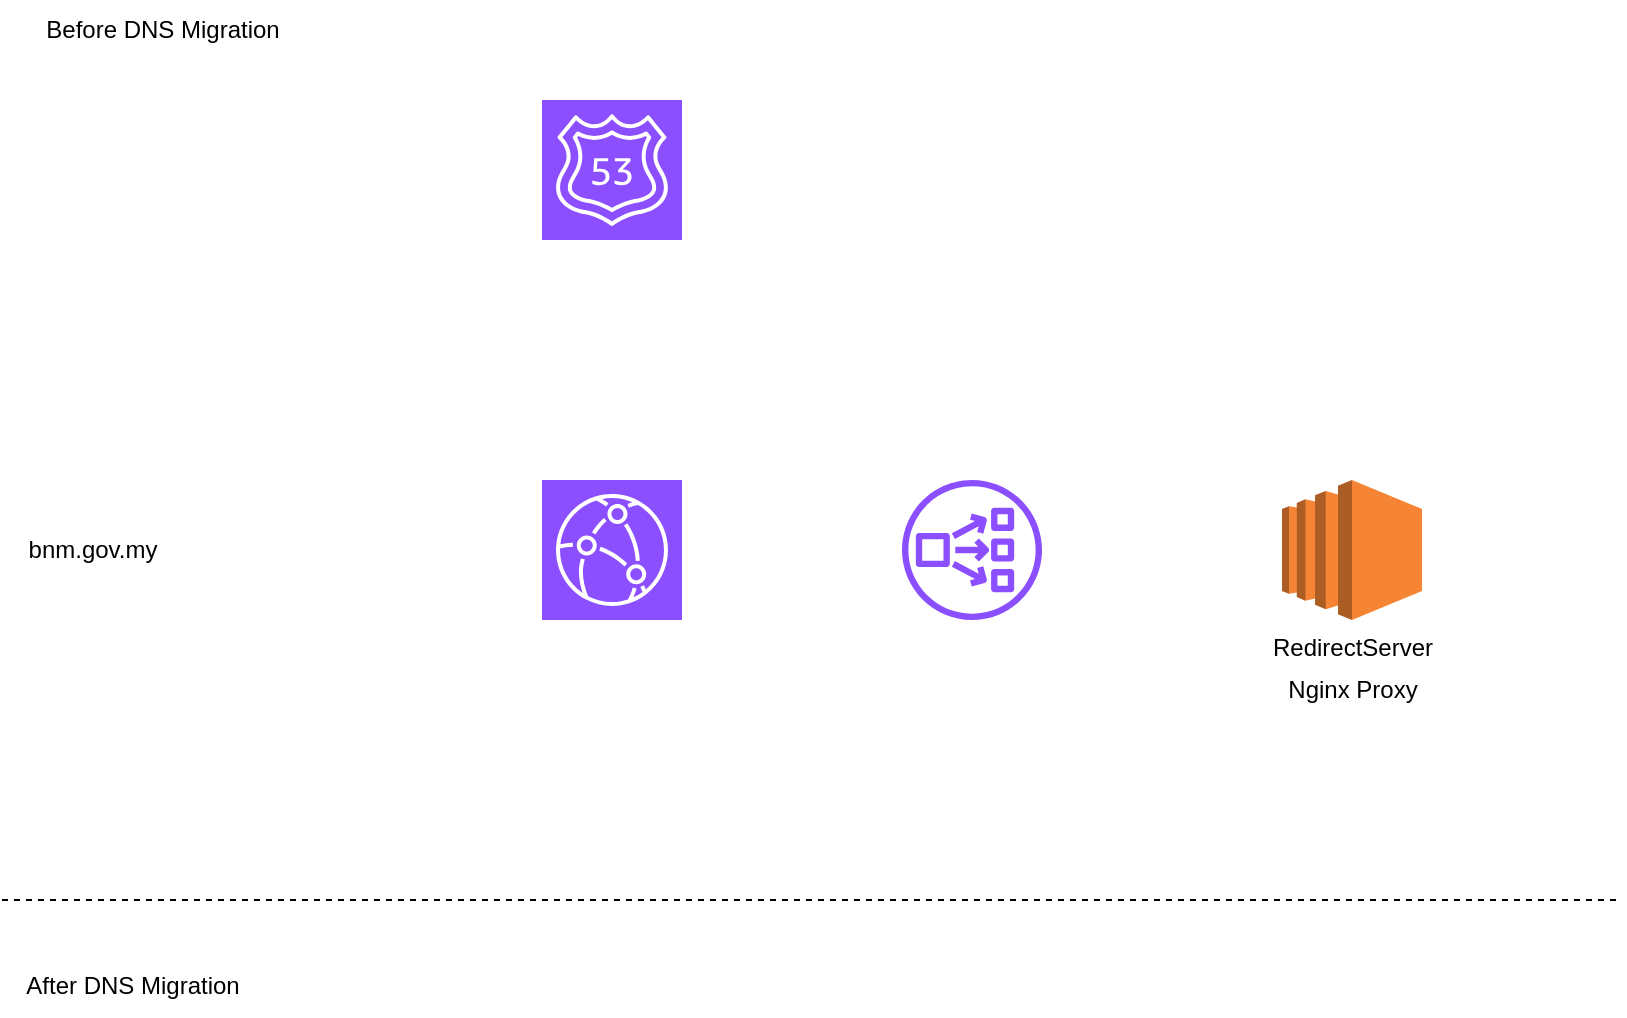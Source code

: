 <mxfile version="23.0.1" type="github">
  <diagram name="Page-1" id="ppK3alstRV6KvGSKeJhM">
    <mxGraphModel dx="937" dy="555" grid="1" gridSize="10" guides="1" tooltips="1" connect="1" arrows="1" fold="1" page="1" pageScale="1" pageWidth="850" pageHeight="1100" math="0" shadow="0">
      <root>
        <mxCell id="0" />
        <mxCell id="1" parent="0" />
        <mxCell id="ILwYfBpQFJzuQ8SAWg9x-1" value="Before DNS Migration" style="text;html=1;align=center;verticalAlign=middle;resizable=0;points=[];autosize=1;strokeColor=none;fillColor=none;" vertex="1" parent="1">
          <mxGeometry x="30" y="30" width="140" height="30" as="geometry" />
        </mxCell>
        <mxCell id="ILwYfBpQFJzuQ8SAWg9x-2" value="RedirectServer" style="outlineConnect=0;dashed=0;verticalLabelPosition=bottom;verticalAlign=top;align=center;html=1;shape=mxgraph.aws3.ec2;fillColor=#F58534;gradientColor=none;" vertex="1" parent="1">
          <mxGeometry x="660" y="270" width="70" height="70" as="geometry" />
        </mxCell>
        <mxCell id="ILwYfBpQFJzuQ8SAWg9x-3" value="" style="sketch=0;outlineConnect=0;fontColor=#232F3E;gradientColor=none;fillColor=#8C4FFF;strokeColor=none;dashed=0;verticalLabelPosition=bottom;verticalAlign=top;align=center;html=1;fontSize=12;fontStyle=0;aspect=fixed;pointerEvents=1;shape=mxgraph.aws4.network_load_balancer;" vertex="1" parent="1">
          <mxGeometry x="470" y="270" width="70" height="70" as="geometry" />
        </mxCell>
        <mxCell id="ILwYfBpQFJzuQ8SAWg9x-4" value="" style="sketch=0;points=[[0,0,0],[0.25,0,0],[0.5,0,0],[0.75,0,0],[1,0,0],[0,1,0],[0.25,1,0],[0.5,1,0],[0.75,1,0],[1,1,0],[0,0.25,0],[0,0.5,0],[0,0.75,0],[1,0.25,0],[1,0.5,0],[1,0.75,0]];outlineConnect=0;fontColor=#232F3E;fillColor=#8C4FFF;strokeColor=#ffffff;dashed=0;verticalLabelPosition=bottom;verticalAlign=top;align=center;html=1;fontSize=12;fontStyle=0;aspect=fixed;shape=mxgraph.aws4.resourceIcon;resIcon=mxgraph.aws4.cloudfront;" vertex="1" parent="1">
          <mxGeometry x="290" y="270" width="70" height="70" as="geometry" />
        </mxCell>
        <mxCell id="ILwYfBpQFJzuQ8SAWg9x-5" value="" style="sketch=0;points=[[0,0,0],[0.25,0,0],[0.5,0,0],[0.75,0,0],[1,0,0],[0,1,0],[0.25,1,0],[0.5,1,0],[0.75,1,0],[1,1,0],[0,0.25,0],[0,0.5,0],[0,0.75,0],[1,0.25,0],[1,0.5,0],[1,0.75,0]];outlineConnect=0;fontColor=#232F3E;fillColor=#8C4FFF;strokeColor=#ffffff;dashed=0;verticalLabelPosition=bottom;verticalAlign=top;align=center;html=1;fontSize=12;fontStyle=0;aspect=fixed;shape=mxgraph.aws4.resourceIcon;resIcon=mxgraph.aws4.route_53;" vertex="1" parent="1">
          <mxGeometry x="290" y="80" width="70" height="70" as="geometry" />
        </mxCell>
        <mxCell id="ILwYfBpQFJzuQ8SAWg9x-6" value="" style="endArrow=none;dashed=1;html=1;rounded=0;" edge="1" parent="1">
          <mxGeometry width="50" height="50" relative="1" as="geometry">
            <mxPoint x="20" y="480" as="sourcePoint" />
            <mxPoint x="830" y="480" as="targetPoint" />
          </mxGeometry>
        </mxCell>
        <mxCell id="ILwYfBpQFJzuQ8SAWg9x-7" value="After DNS Migration" style="text;html=1;align=center;verticalAlign=middle;resizable=0;points=[];autosize=1;strokeColor=none;fillColor=none;" vertex="1" parent="1">
          <mxGeometry x="20" y="508" width="130" height="30" as="geometry" />
        </mxCell>
        <mxCell id="ILwYfBpQFJzuQ8SAWg9x-9" value="bnm.gov.my" style="text;html=1;align=center;verticalAlign=middle;resizable=0;points=[];autosize=1;strokeColor=none;fillColor=none;" vertex="1" parent="1">
          <mxGeometry x="20" y="290" width="90" height="30" as="geometry" />
        </mxCell>
        <mxCell id="ILwYfBpQFJzuQ8SAWg9x-10" value="Nginx Proxy" style="text;html=1;align=center;verticalAlign=middle;resizable=0;points=[];autosize=1;strokeColor=none;fillColor=none;" vertex="1" parent="1">
          <mxGeometry x="650" y="360" width="90" height="30" as="geometry" />
        </mxCell>
      </root>
    </mxGraphModel>
  </diagram>
</mxfile>
